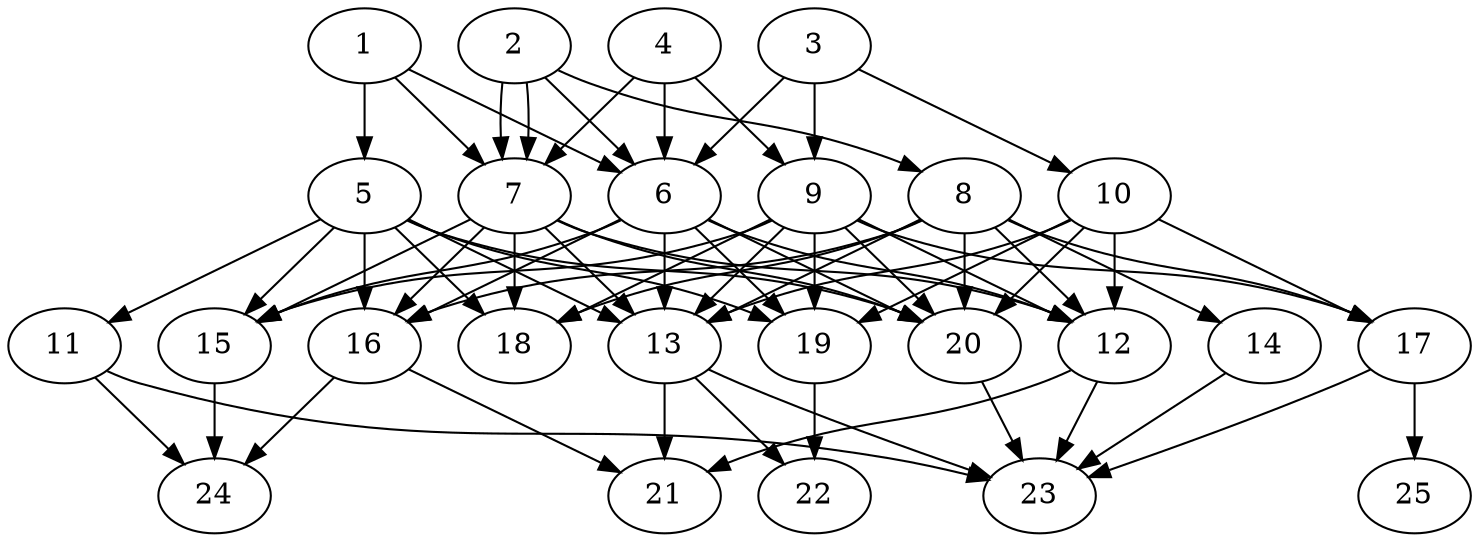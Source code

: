 // DAG automatically generated by daggen at Thu Oct  3 14:00:39 2019
// ./daggen --dot -n 25 --ccr 0.5 --fat 0.7 --regular 0.5 --density 0.9 --mindata 5242880 --maxdata 52428800 
digraph G {
  1 [size="27170816", alpha="0.03", expect_size="13585408"] 
  1 -> 5 [size ="13585408"]
  1 -> 6 [size ="13585408"]
  1 -> 7 [size ="13585408"]
  2 [size="13021184", alpha="0.08", expect_size="6510592"] 
  2 -> 6 [size ="6510592"]
  2 -> 7 [size ="6510592"]
  2 -> 7 [size ="6510592"]
  2 -> 8 [size ="6510592"]
  3 [size="98836480", alpha="0.19", expect_size="49418240"] 
  3 -> 6 [size ="49418240"]
  3 -> 9 [size ="49418240"]
  3 -> 10 [size ="49418240"]
  4 [size="70084608", alpha="0.20", expect_size="35042304"] 
  4 -> 6 [size ="35042304"]
  4 -> 7 [size ="35042304"]
  4 -> 9 [size ="35042304"]
  5 [size="46469120", alpha="0.12", expect_size="23234560"] 
  5 -> 11 [size ="23234560"]
  5 -> 13 [size ="23234560"]
  5 -> 15 [size ="23234560"]
  5 -> 16 [size ="23234560"]
  5 -> 18 [size ="23234560"]
  5 -> 19 [size ="23234560"]
  5 -> 20 [size ="23234560"]
  6 [size="90013696", alpha="0.19", expect_size="45006848"] 
  6 -> 12 [size ="45006848"]
  6 -> 13 [size ="45006848"]
  6 -> 15 [size ="45006848"]
  6 -> 16 [size ="45006848"]
  6 -> 19 [size ="45006848"]
  6 -> 20 [size ="45006848"]
  7 [size="102084608", alpha="0.15", expect_size="51042304"] 
  7 -> 12 [size ="51042304"]
  7 -> 13 [size ="51042304"]
  7 -> 15 [size ="51042304"]
  7 -> 16 [size ="51042304"]
  7 -> 18 [size ="51042304"]
  7 -> 20 [size ="51042304"]
  8 [size="21069824", alpha="0.11", expect_size="10534912"] 
  8 -> 12 [size ="10534912"]
  8 -> 13 [size ="10534912"]
  8 -> 14 [size ="10534912"]
  8 -> 16 [size ="10534912"]
  8 -> 17 [size ="10534912"]
  8 -> 18 [size ="10534912"]
  8 -> 20 [size ="10534912"]
  9 [size="55767040", alpha="0.01", expect_size="27883520"] 
  9 -> 12 [size ="27883520"]
  9 -> 13 [size ="27883520"]
  9 -> 15 [size ="27883520"]
  9 -> 17 [size ="27883520"]
  9 -> 18 [size ="27883520"]
  9 -> 19 [size ="27883520"]
  9 -> 20 [size ="27883520"]
  10 [size="57681920", alpha="0.14", expect_size="28840960"] 
  10 -> 12 [size ="28840960"]
  10 -> 13 [size ="28840960"]
  10 -> 17 [size ="28840960"]
  10 -> 19 [size ="28840960"]
  10 -> 20 [size ="28840960"]
  11 [size="73193472", alpha="0.09", expect_size="36596736"] 
  11 -> 23 [size ="36596736"]
  11 -> 24 [size ="36596736"]
  12 [size="85522432", alpha="0.13", expect_size="42761216"] 
  12 -> 21 [size ="42761216"]
  12 -> 23 [size ="42761216"]
  13 [size="30973952", alpha="0.04", expect_size="15486976"] 
  13 -> 21 [size ="15486976"]
  13 -> 22 [size ="15486976"]
  13 -> 23 [size ="15486976"]
  14 [size="26800128", alpha="0.13", expect_size="13400064"] 
  14 -> 23 [size ="13400064"]
  15 [size="25864192", alpha="0.01", expect_size="12932096"] 
  15 -> 24 [size ="12932096"]
  16 [size="80730112", alpha="0.08", expect_size="40365056"] 
  16 -> 21 [size ="40365056"]
  16 -> 24 [size ="40365056"]
  17 [size="73785344", alpha="0.17", expect_size="36892672"] 
  17 -> 23 [size ="36892672"]
  17 -> 25 [size ="36892672"]
  18 [size="49369088", alpha="0.16", expect_size="24684544"] 
  19 [size="99149824", alpha="0.18", expect_size="49574912"] 
  19 -> 22 [size ="49574912"]
  20 [size="102029312", alpha="0.05", expect_size="51014656"] 
  20 -> 23 [size ="51014656"]
  21 [size="73691136", alpha="0.16", expect_size="36845568"] 
  22 [size="23670784", alpha="0.07", expect_size="11835392"] 
  23 [size="83894272", alpha="0.17", expect_size="41947136"] 
  24 [size="104194048", alpha="0.00", expect_size="52097024"] 
  25 [size="71886848", alpha="0.10", expect_size="35943424"] 
}
